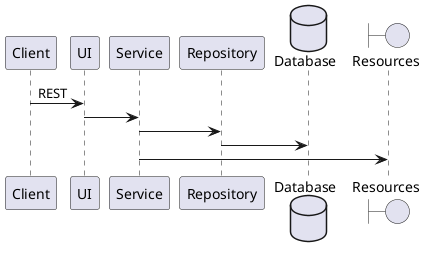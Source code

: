 @startuml
participant Client
participant UI
participant Service
participant Repository
database Database
boundary Resources

Client -> UI: REST
UI -> Service
Service -> Repository
Repository -> Database
Service -> Resources
@enduml

